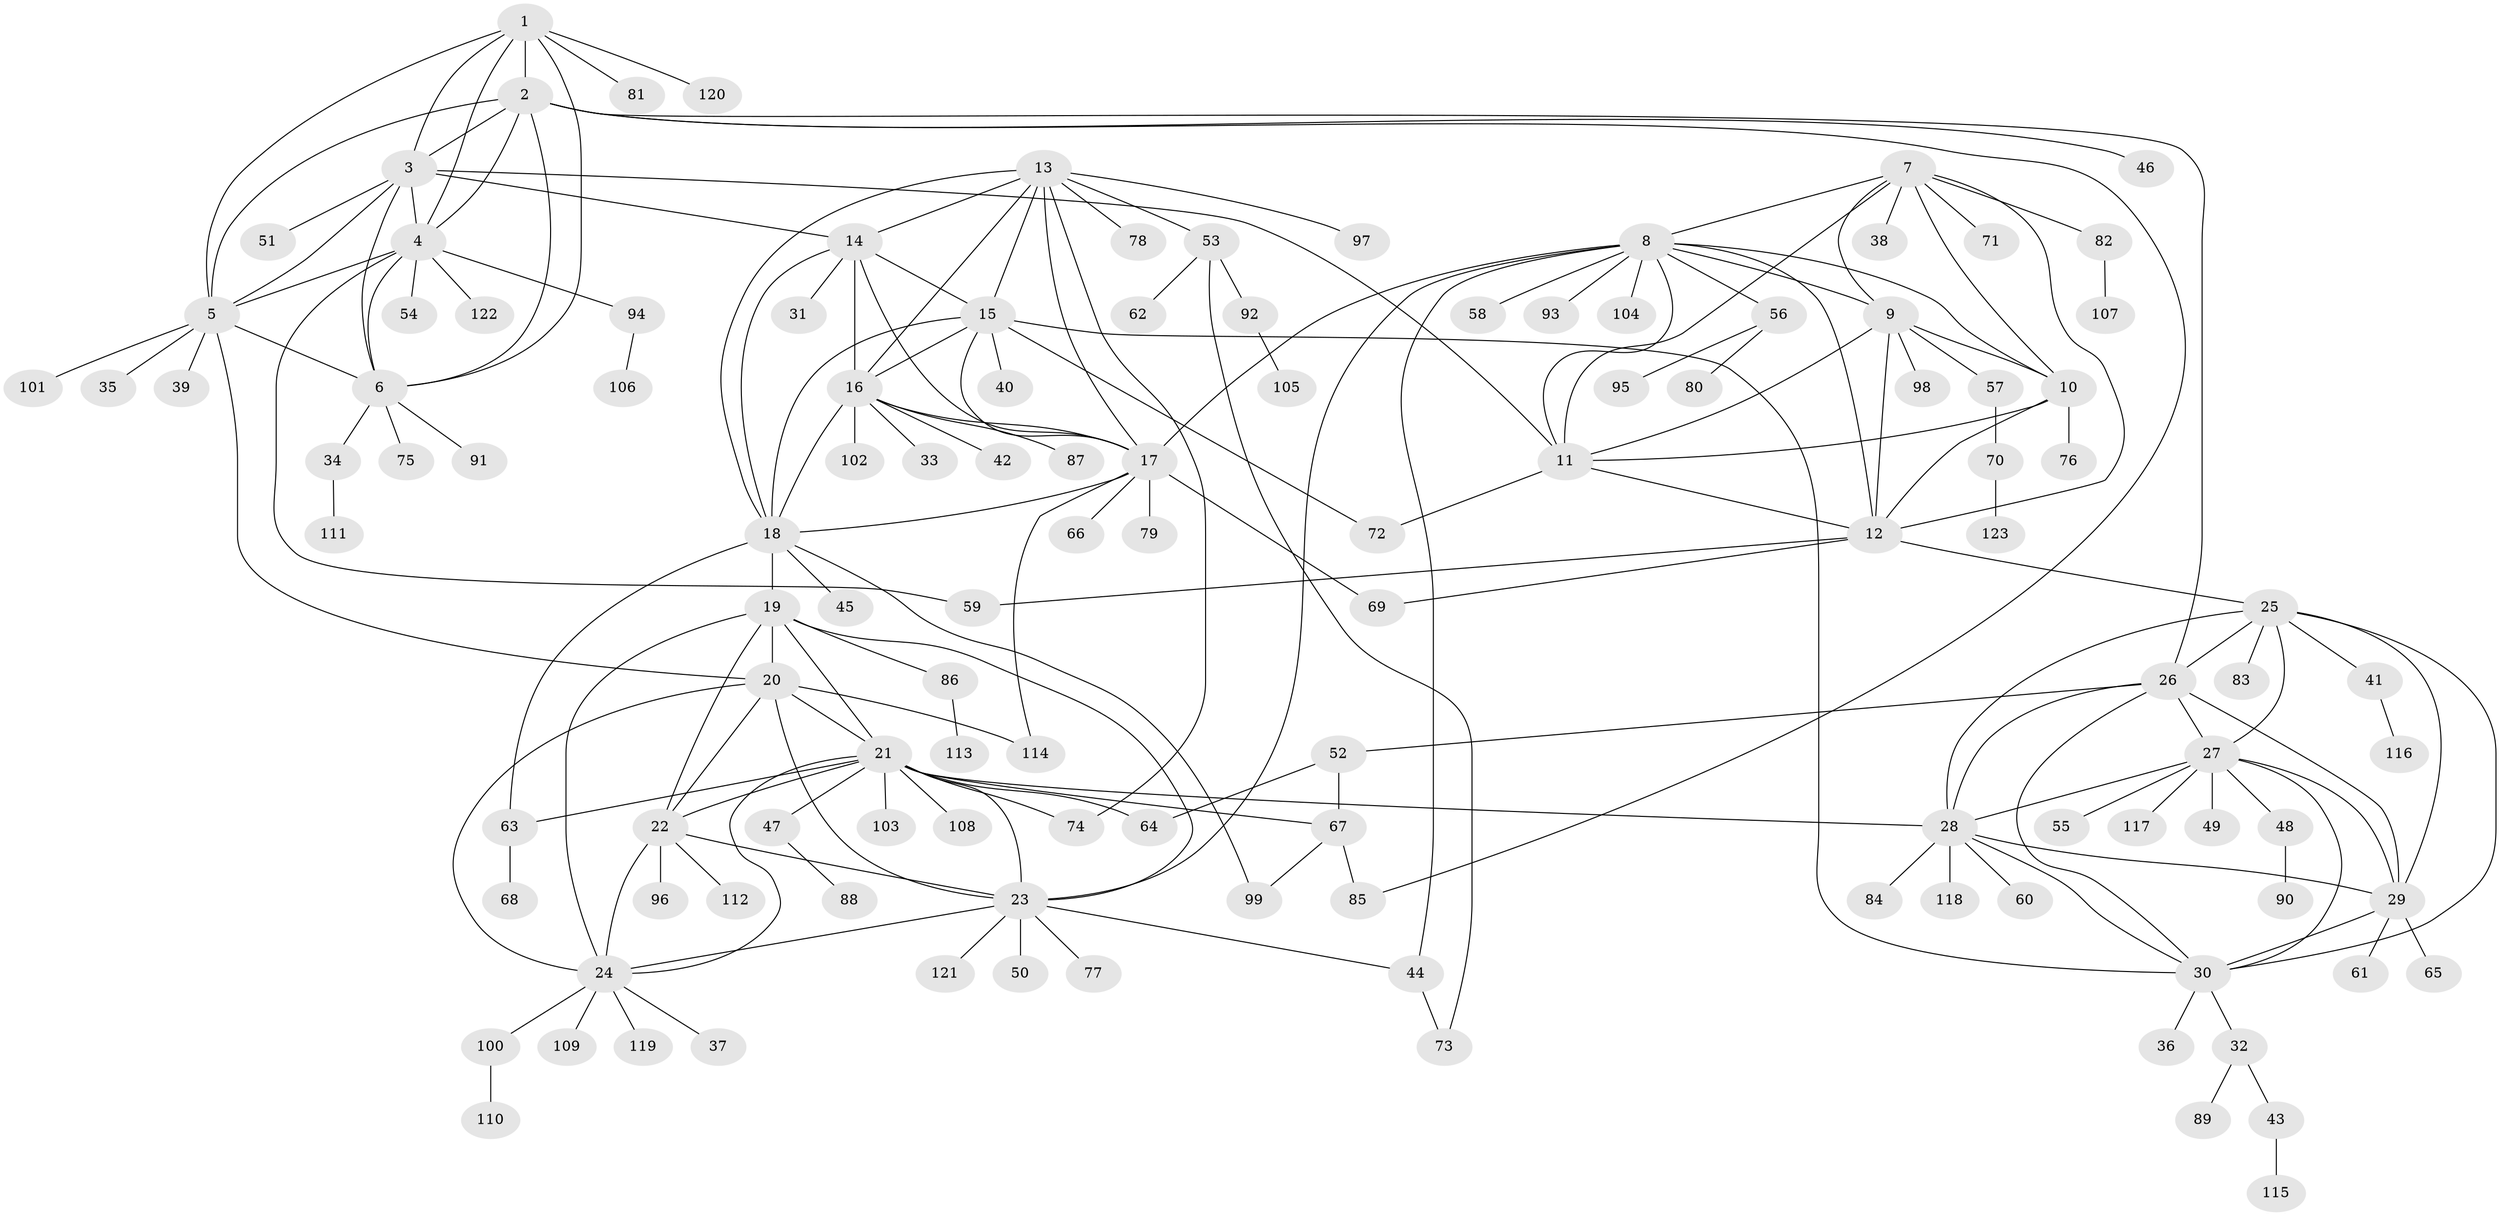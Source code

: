 // coarse degree distribution, {5: 0.020833333333333332, 7: 0.0625, 11: 0.03125, 9: 0.03125, 10: 0.020833333333333332, 6: 0.020833333333333332, 13: 0.010416666666666666, 8: 0.010416666666666666, 1: 0.59375, 3: 0.041666666666666664, 4: 0.020833333333333332, 2: 0.13541666666666666}
// Generated by graph-tools (version 1.1) at 2025/24/03/03/25 07:24:13]
// undirected, 123 vertices, 190 edges
graph export_dot {
graph [start="1"]
  node [color=gray90,style=filled];
  1;
  2;
  3;
  4;
  5;
  6;
  7;
  8;
  9;
  10;
  11;
  12;
  13;
  14;
  15;
  16;
  17;
  18;
  19;
  20;
  21;
  22;
  23;
  24;
  25;
  26;
  27;
  28;
  29;
  30;
  31;
  32;
  33;
  34;
  35;
  36;
  37;
  38;
  39;
  40;
  41;
  42;
  43;
  44;
  45;
  46;
  47;
  48;
  49;
  50;
  51;
  52;
  53;
  54;
  55;
  56;
  57;
  58;
  59;
  60;
  61;
  62;
  63;
  64;
  65;
  66;
  67;
  68;
  69;
  70;
  71;
  72;
  73;
  74;
  75;
  76;
  77;
  78;
  79;
  80;
  81;
  82;
  83;
  84;
  85;
  86;
  87;
  88;
  89;
  90;
  91;
  92;
  93;
  94;
  95;
  96;
  97;
  98;
  99;
  100;
  101;
  102;
  103;
  104;
  105;
  106;
  107;
  108;
  109;
  110;
  111;
  112;
  113;
  114;
  115;
  116;
  117;
  118;
  119;
  120;
  121;
  122;
  123;
  1 -- 2;
  1 -- 3;
  1 -- 4;
  1 -- 5;
  1 -- 6;
  1 -- 81;
  1 -- 120;
  2 -- 3;
  2 -- 4;
  2 -- 5;
  2 -- 6;
  2 -- 26;
  2 -- 46;
  2 -- 85;
  3 -- 4;
  3 -- 5;
  3 -- 6;
  3 -- 11;
  3 -- 14;
  3 -- 51;
  4 -- 5;
  4 -- 6;
  4 -- 54;
  4 -- 59;
  4 -- 94;
  4 -- 122;
  5 -- 6;
  5 -- 20;
  5 -- 35;
  5 -- 39;
  5 -- 101;
  6 -- 34;
  6 -- 75;
  6 -- 91;
  7 -- 8;
  7 -- 9;
  7 -- 10;
  7 -- 11;
  7 -- 12;
  7 -- 38;
  7 -- 71;
  7 -- 82;
  8 -- 9;
  8 -- 10;
  8 -- 11;
  8 -- 12;
  8 -- 17;
  8 -- 23;
  8 -- 44;
  8 -- 56;
  8 -- 58;
  8 -- 93;
  8 -- 104;
  9 -- 10;
  9 -- 11;
  9 -- 12;
  9 -- 57;
  9 -- 98;
  10 -- 11;
  10 -- 12;
  10 -- 76;
  11 -- 12;
  11 -- 72;
  12 -- 25;
  12 -- 59;
  12 -- 69;
  13 -- 14;
  13 -- 15;
  13 -- 16;
  13 -- 17;
  13 -- 18;
  13 -- 53;
  13 -- 74;
  13 -- 78;
  13 -- 97;
  14 -- 15;
  14 -- 16;
  14 -- 17;
  14 -- 18;
  14 -- 31;
  15 -- 16;
  15 -- 17;
  15 -- 18;
  15 -- 30;
  15 -- 40;
  15 -- 72;
  16 -- 17;
  16 -- 18;
  16 -- 33;
  16 -- 42;
  16 -- 87;
  16 -- 102;
  17 -- 18;
  17 -- 66;
  17 -- 69;
  17 -- 79;
  17 -- 114;
  18 -- 19;
  18 -- 45;
  18 -- 63;
  18 -- 99;
  19 -- 20;
  19 -- 21;
  19 -- 22;
  19 -- 23;
  19 -- 24;
  19 -- 86;
  20 -- 21;
  20 -- 22;
  20 -- 23;
  20 -- 24;
  20 -- 114;
  21 -- 22;
  21 -- 23;
  21 -- 24;
  21 -- 28;
  21 -- 47;
  21 -- 63;
  21 -- 64;
  21 -- 67;
  21 -- 74;
  21 -- 103;
  21 -- 108;
  22 -- 23;
  22 -- 24;
  22 -- 96;
  22 -- 112;
  23 -- 24;
  23 -- 44;
  23 -- 50;
  23 -- 77;
  23 -- 121;
  24 -- 37;
  24 -- 100;
  24 -- 109;
  24 -- 119;
  25 -- 26;
  25 -- 27;
  25 -- 28;
  25 -- 29;
  25 -- 30;
  25 -- 41;
  25 -- 83;
  26 -- 27;
  26 -- 28;
  26 -- 29;
  26 -- 30;
  26 -- 52;
  27 -- 28;
  27 -- 29;
  27 -- 30;
  27 -- 48;
  27 -- 49;
  27 -- 55;
  27 -- 117;
  28 -- 29;
  28 -- 30;
  28 -- 60;
  28 -- 84;
  28 -- 118;
  29 -- 30;
  29 -- 61;
  29 -- 65;
  30 -- 32;
  30 -- 36;
  32 -- 43;
  32 -- 89;
  34 -- 111;
  41 -- 116;
  43 -- 115;
  44 -- 73;
  47 -- 88;
  48 -- 90;
  52 -- 64;
  52 -- 67;
  53 -- 62;
  53 -- 73;
  53 -- 92;
  56 -- 80;
  56 -- 95;
  57 -- 70;
  63 -- 68;
  67 -- 85;
  67 -- 99;
  70 -- 123;
  82 -- 107;
  86 -- 113;
  92 -- 105;
  94 -- 106;
  100 -- 110;
}
